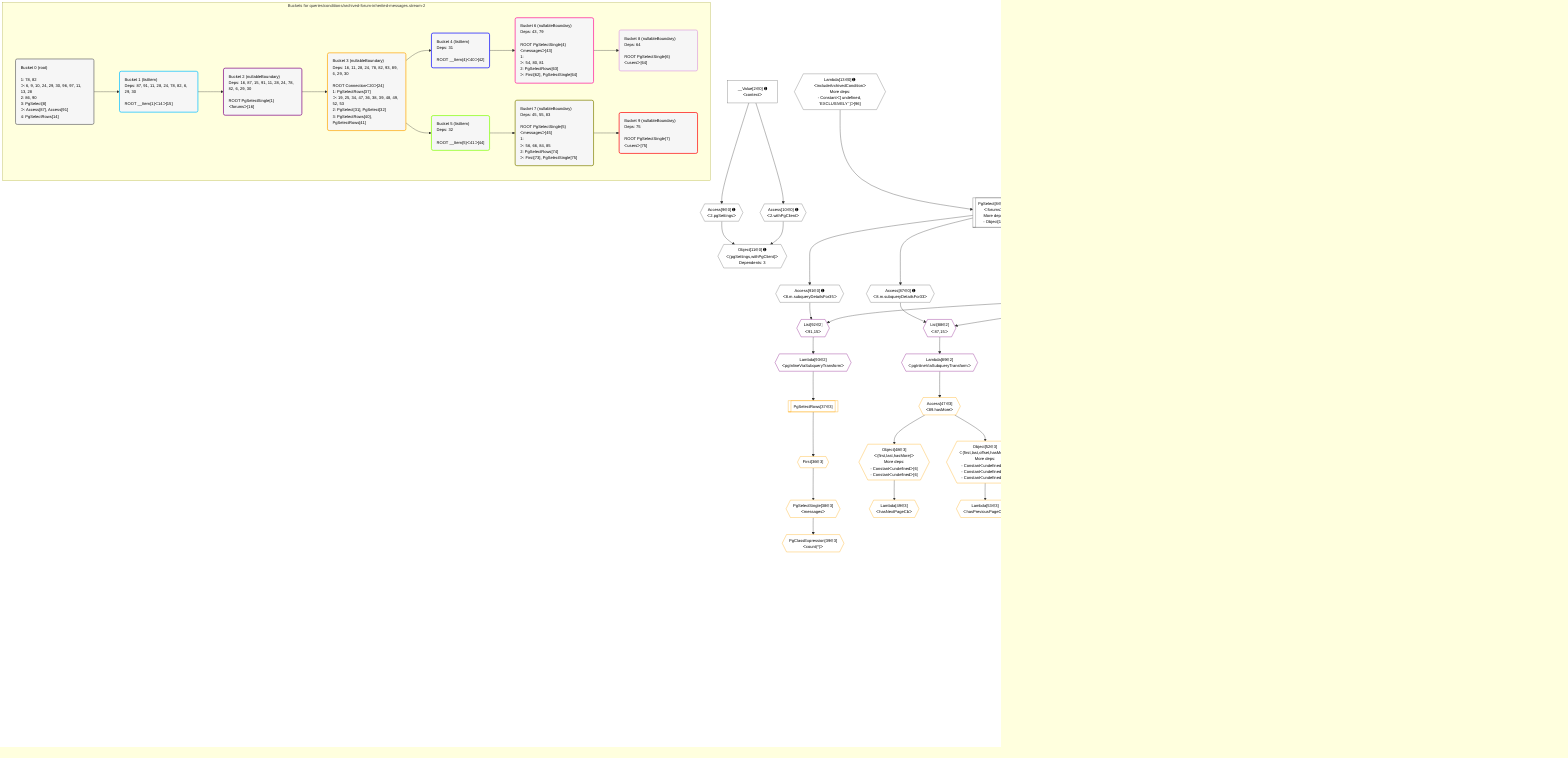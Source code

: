 %%{init: {'themeVariables': { 'fontSize': '12px'}}}%%
graph TD
    classDef path fill:#eee,stroke:#000,color:#000
    classDef plan fill:#fff,stroke-width:1px,color:#000
    classDef itemplan fill:#fff,stroke-width:2px,color:#000
    classDef unbatchedplan fill:#dff,stroke-width:1px,color:#000
    classDef sideeffectplan fill:#fcc,stroke-width:2px,color:#000
    classDef bucket fill:#f6f6f6,color:#000,stroke-width:2px,text-align:left

    subgraph "Buckets for queries/conditions/archived-forum-inherited-messages.stream-2"
    Bucket0("Bucket 0 (root)<br /><br />1: 78, 82<br />ᐳ: 6, 9, 10, 24, 29, 30, 96, 97, 11, 13, 28<br />2: 86, 90<br />3: PgSelect[8]<br />ᐳ: Access[87], Access[91]<br />4: PgSelectRows[14]"):::bucket
    Bucket1("Bucket 1 (listItem)<br />Deps: 87, 91, 11, 28, 24, 78, 82, 6, 29, 30<br /><br />ROOT __Item{1}ᐸ14ᐳ[15]"):::bucket
    Bucket2("Bucket 2 (nullableBoundary)<br />Deps: 16, 87, 15, 91, 11, 28, 24, 78, 82, 6, 29, 30<br /><br />ROOT PgSelectSingle{1}ᐸforumsᐳ[16]"):::bucket
    Bucket3("Bucket 3 (nullableBoundary)<br />Deps: 16, 11, 28, 24, 78, 82, 93, 89, 6, 29, 30<br /><br />ROOT Connectionᐸ20ᐳ[24]<br />1: PgSelectRows[37]<br />ᐳ: 19, 25, 34, 47, 36, 38, 39, 48, 49, 52, 53<br />2: PgSelect[31], PgSelect[32]<br />3: PgSelectRows[40], PgSelectRows[41]"):::bucket
    Bucket4("Bucket 4 (listItem)<br />Deps: 31<br /><br />ROOT __Item{4}ᐸ40ᐳ[42]"):::bucket
    Bucket5("Bucket 5 (listItem)<br />Deps: 32<br /><br />ROOT __Item{5}ᐸ41ᐳ[44]"):::bucket
    Bucket6("Bucket 6 (nullableBoundary)<br />Deps: 43, 79<br /><br />ROOT PgSelectSingle{4}ᐸmessagesᐳ[43]<br />1: <br />ᐳ: 54, 80, 81<br />2: PgSelectRows[63]<br />ᐳ: First[62], PgSelectSingle[64]"):::bucket
    Bucket7("Bucket 7 (nullableBoundary)<br />Deps: 45, 55, 83<br /><br />ROOT PgSelectSingle{5}ᐸmessagesᐳ[45]<br />1: <br />ᐳ: 56, 66, 84, 85<br />2: PgSelectRows[74]<br />ᐳ: First[73], PgSelectSingle[75]"):::bucket
    Bucket8("Bucket 8 (nullableBoundary)<br />Deps: 64<br /><br />ROOT PgSelectSingle{6}ᐸusersᐳ[64]"):::bucket
    Bucket9("Bucket 9 (nullableBoundary)<br />Deps: 75<br /><br />ROOT PgSelectSingle{7}ᐸusersᐳ[75]"):::bucket
    end
    Bucket0 --> Bucket1
    Bucket1 --> Bucket2
    Bucket2 --> Bucket3
    Bucket3 --> Bucket4 & Bucket5
    Bucket4 --> Bucket6
    Bucket5 --> Bucket7
    Bucket6 --> Bucket8
    Bucket7 --> Bucket9

    %% plan dependencies
    PgSelect8[["PgSelect[8∈0] ➊<br />ᐸforumsᐳ<br />More deps:<br />- Object[11]"]]:::plan
    Lambda13{{"Lambda[13∈0] ➊<br />ᐸincludeArchivedConditionᐳ<br />More deps:<br />- Constantᐸ[ undefined, 'EXCLUSIVELY' ]ᐳ[96]"}}:::plan
    PgSelectInlineApply86["PgSelectInlineApply[86∈0] ➊<br />More deps:<br />- Lambda[28]"]:::plan
    PgSelectInlineApply90["PgSelectInlineApply[90∈0] ➊<br />More deps:<br />- Lambda[28]"]:::plan
    Lambda13 & PgSelectInlineApply86 & PgSelectInlineApply90 --> PgSelect8
    Object11{{"Object[11∈0] ➊<br />ᐸ{pgSettings,withPgClient}ᐳ<br />Dependents: 3"}}:::plan
    Access9{{"Access[9∈0] ➊<br />ᐸ2.pgSettingsᐳ"}}:::plan
    Access10{{"Access[10∈0] ➊<br />ᐸ2.withPgClientᐳ"}}:::plan
    Access9 & Access10 --> Object11
    __Value2["__Value[2∈0] ➊<br />ᐸcontextᐳ"]:::plan
    __Value2 --> Access9
    __Value2 --> Access10
    PgSelectRows14[["PgSelectRows[14∈0] ➊"]]:::plan
    PgSelect8 --> PgSelectRows14
    Lambda28{{"Lambda[28∈0] ➊<br />ᐸincludeArchivedConditionᐳ<br />Dependents: 4<br />More deps:<br />- Constantᐸ[HIDDEN]ᐳ[97]"}}:::plan
    Access87{{"Access[87∈0] ➊<br />ᐸ8.m.subqueryDetailsFor33ᐳ"}}:::plan
    PgSelect8 --> Access87
    Access91{{"Access[91∈0] ➊<br />ᐸ8.m.subqueryDetailsFor35ᐳ"}}:::plan
    PgSelect8 --> Access91
    Connection24{{"Connection[24∈0] ➊<br />ᐸ20ᐳ"}}:::plan
    PgSelectInlineApply78["PgSelectInlineApply[78∈0] ➊"]:::plan
    PgSelectInlineApply82["PgSelectInlineApply[82∈0] ➊"]:::plan
    __Item15[/"__Item[15∈1]<br />ᐸ14ᐳ"\]:::itemplan
    PgSelectRows14 ==> __Item15
    PgSelectSingle16{{"PgSelectSingle[16∈1]<br />ᐸforumsᐳ"}}:::plan
    __Item15 --> PgSelectSingle16
    List88{{"List[88∈2]<br />ᐸ87,15ᐳ"}}:::plan
    Access87 & __Item15 --> List88
    List92{{"List[92∈2]<br />ᐸ91,15ᐳ"}}:::plan
    Access91 & __Item15 --> List92
    PgClassExpression17{{"PgClassExpression[17∈2]<br />ᐸ__forums__.”name”ᐳ"}}:::plan
    PgSelectSingle16 --> PgClassExpression17
    Lambda89{{"Lambda[89∈2]<br />ᐸpgInlineViaSubqueryTransformᐳ"}}:::plan
    List88 --> Lambda89
    Lambda93{{"Lambda[93∈2]<br />ᐸpgInlineViaSubqueryTransformᐳ"}}:::plan
    List92 --> Lambda93
    PgSelect31[["PgSelect[31∈3@s]<br />ᐸmessagesᐳ<br />More deps:<br />- Object[11]<br />- Lambda[28]"]]:::plan
    PgClassExpression19{{"PgClassExpression[19∈3]<br />ᐸ__forums__.”id”ᐳ"}}:::plan
    PgClassExpression25{{"PgClassExpression[25∈3]<br />ᐸ__forums__...chived_at”ᐳ"}}:::plan
    PgClassExpression19 & PgClassExpression25 & Connection24 & PgSelectInlineApply78 --> PgSelect31
    PgSelect32[["PgSelect[32∈3@s]<br />ᐸmessagesᐳ<br />More deps:<br />- Object[11]<br />- Lambda[28]"]]:::plan
    PgClassExpression19 & PgClassExpression25 & Connection24 & PgSelectInlineApply82 --> PgSelect32
    Object52{{"Object[52∈3]<br />ᐸ{first,last,offset,hasMore}ᐳ<br />More deps:<br />- Constantᐸundefinedᐳ[6]<br />- Constantᐸundefinedᐳ[6]<br />- Constantᐸundefinedᐳ[6]"}}:::plan
    Access47{{"Access[47∈3]<br />ᐸ89.hasMoreᐳ"}}:::plan
    Access47 --> Object52
    Object48{{"Object[48∈3]<br />ᐸ{first,last,hasMore}ᐳ<br />More deps:<br />- Constantᐸundefinedᐳ[6]<br />- Constantᐸundefinedᐳ[6]"}}:::plan
    Access47 --> Object48
    PgSelectSingle16 --> PgClassExpression19
    PgSelectSingle16 --> PgClassExpression25
    PgPageInfo34{{"PgPageInfo[34∈3] ➊"}}:::plan
    Connection24 --> PgPageInfo34
    First36{{"First[36∈3]"}}:::plan
    PgSelectRows37[["PgSelectRows[37∈3]"]]:::plan
    PgSelectRows37 --> First36
    Lambda93 --> PgSelectRows37
    PgSelectSingle38{{"PgSelectSingle[38∈3]<br />ᐸmessagesᐳ"}}:::plan
    First36 --> PgSelectSingle38
    PgClassExpression39{{"PgClassExpression[39∈3]<br />ᐸcount(*)ᐳ"}}:::plan
    PgSelectSingle38 --> PgClassExpression39
    PgSelectRows40[["PgSelectRows[40∈3@s]"]]:::plan
    PgSelect31 --> PgSelectRows40
    PgSelectRows41[["PgSelectRows[41∈3@s]"]]:::plan
    PgSelect32 --> PgSelectRows41
    Lambda89 --> Access47
    Lambda49{{"Lambda[49∈3]<br />ᐸhasNextPageCbᐳ"}}:::plan
    Object48 --> Lambda49
    Lambda53{{"Lambda[53∈3]<br />ᐸhasPreviousPageCbᐳ"}}:::plan
    Object52 --> Lambda53
    __Item42[/"__Item[42∈4]<br />ᐸ40ᐳ"\]:::itemplan
    PgSelectRows40 ==> __Item42
    PgSelectSingle43{{"PgSelectSingle[43∈4]<br />ᐸmessagesᐳ"}}:::plan
    __Item42 --> PgSelectSingle43
    Access79{{"Access[79∈4]<br />ᐸ31.m.joinDetailsFor58ᐳ"}}:::plan
    PgSelect31 --> Access79
    __Item44[/"__Item[44∈5]<br />ᐸ41ᐳ"\]:::itemplan
    PgSelectRows41 ==> __Item44
    PgSelectSingle45{{"PgSelectSingle[45∈5]<br />ᐸmessagesᐳ"}}:::plan
    __Item44 --> PgSelectSingle45
    Access55{{"Access[55∈5]<br />ᐸ32.cursorDetailsᐳ"}}:::plan
    PgSelect32 --> Access55
    Access83{{"Access[83∈5]<br />ᐸ32.m.joinDetailsFor69ᐳ"}}:::plan
    PgSelect32 --> Access83
    List80{{"List[80∈6]<br />ᐸ79,43ᐳ"}}:::plan
    Access79 & PgSelectSingle43 --> List80
    PgClassExpression54{{"PgClassExpression[54∈6]<br />ᐸ__messages__.”body”ᐳ"}}:::plan
    PgSelectSingle43 --> PgClassExpression54
    First62{{"First[62∈6]"}}:::plan
    PgSelectRows63[["PgSelectRows[63∈6]"]]:::plan
    PgSelectRows63 --> First62
    Lambda81{{"Lambda[81∈6]<br />ᐸpgInlineViaJoinTransformᐳ"}}:::plan
    Lambda81 --> PgSelectRows63
    PgSelectSingle64{{"PgSelectSingle[64∈6]<br />ᐸusersᐳ"}}:::plan
    First62 --> PgSelectSingle64
    List80 --> Lambda81
    PgCursor56{{"PgCursor[56∈7]"}}:::plan
    PgSelectSingle45 & Access55 --> PgCursor56
    List84{{"List[84∈7]<br />ᐸ83,45ᐳ"}}:::plan
    Access83 & PgSelectSingle45 --> List84
    PgClassExpression66{{"PgClassExpression[66∈7]<br />ᐸ__messages__.”body”ᐳ"}}:::plan
    PgSelectSingle45 --> PgClassExpression66
    First73{{"First[73∈7]"}}:::plan
    PgSelectRows74[["PgSelectRows[74∈7]"]]:::plan
    PgSelectRows74 --> First73
    Lambda85{{"Lambda[85∈7]<br />ᐸpgInlineViaJoinTransformᐳ"}}:::plan
    Lambda85 --> PgSelectRows74
    PgSelectSingle75{{"PgSelectSingle[75∈7]<br />ᐸusersᐳ"}}:::plan
    First73 --> PgSelectSingle75
    List84 --> Lambda85
    PgClassExpression65{{"PgClassExpression[65∈8]<br />ᐸ__users__.”username”ᐳ"}}:::plan
    PgSelectSingle64 --> PgClassExpression65
    PgClassExpression67{{"PgClassExpression[67∈8]<br />ᐸ__users__....vatar_url”ᐳ"}}:::plan
    PgSelectSingle64 --> PgClassExpression67
    PgClassExpression76{{"PgClassExpression[76∈9]<br />ᐸ__users__.”username”ᐳ"}}:::plan
    PgSelectSingle75 --> PgClassExpression76
    PgClassExpression77{{"PgClassExpression[77∈9]<br />ᐸ__users__....vatar_url”ᐳ"}}:::plan
    PgSelectSingle75 --> PgClassExpression77

    %% define steps
    classDef bucket0 stroke:#696969
    class Bucket0,__Value2,PgSelect8,Access9,Access10,Object11,Lambda13,PgSelectRows14,Connection24,Lambda28,PgSelectInlineApply78,PgSelectInlineApply82,PgSelectInlineApply86,Access87,PgSelectInlineApply90,Access91 bucket0
    classDef bucket1 stroke:#00bfff
    class Bucket1,__Item15,PgSelectSingle16 bucket1
    classDef bucket2 stroke:#7f007f
    class Bucket2,PgClassExpression17,List88,Lambda89,List92,Lambda93 bucket2
    classDef bucket3 stroke:#ffa500
    class Bucket3,PgClassExpression19,PgClassExpression25,PgSelect31,PgSelect32,PgPageInfo34,First36,PgSelectRows37,PgSelectSingle38,PgClassExpression39,PgSelectRows40,PgSelectRows41,Access47,Object48,Lambda49,Object52,Lambda53 bucket3
    classDef bucket4 stroke:#0000ff
    class Bucket4,__Item42,PgSelectSingle43,Access79 bucket4
    classDef bucket5 stroke:#7fff00
    class Bucket5,__Item44,PgSelectSingle45,Access55,Access83 bucket5
    classDef bucket6 stroke:#ff1493
    class Bucket6,PgClassExpression54,First62,PgSelectRows63,PgSelectSingle64,List80,Lambda81 bucket6
    classDef bucket7 stroke:#808000
    class Bucket7,PgCursor56,PgClassExpression66,First73,PgSelectRows74,PgSelectSingle75,List84,Lambda85 bucket7
    classDef bucket8 stroke:#dda0dd
    class Bucket8,PgClassExpression65,PgClassExpression67 bucket8
    classDef bucket9 stroke:#ff0000
    class Bucket9,PgClassExpression76,PgClassExpression77 bucket9
